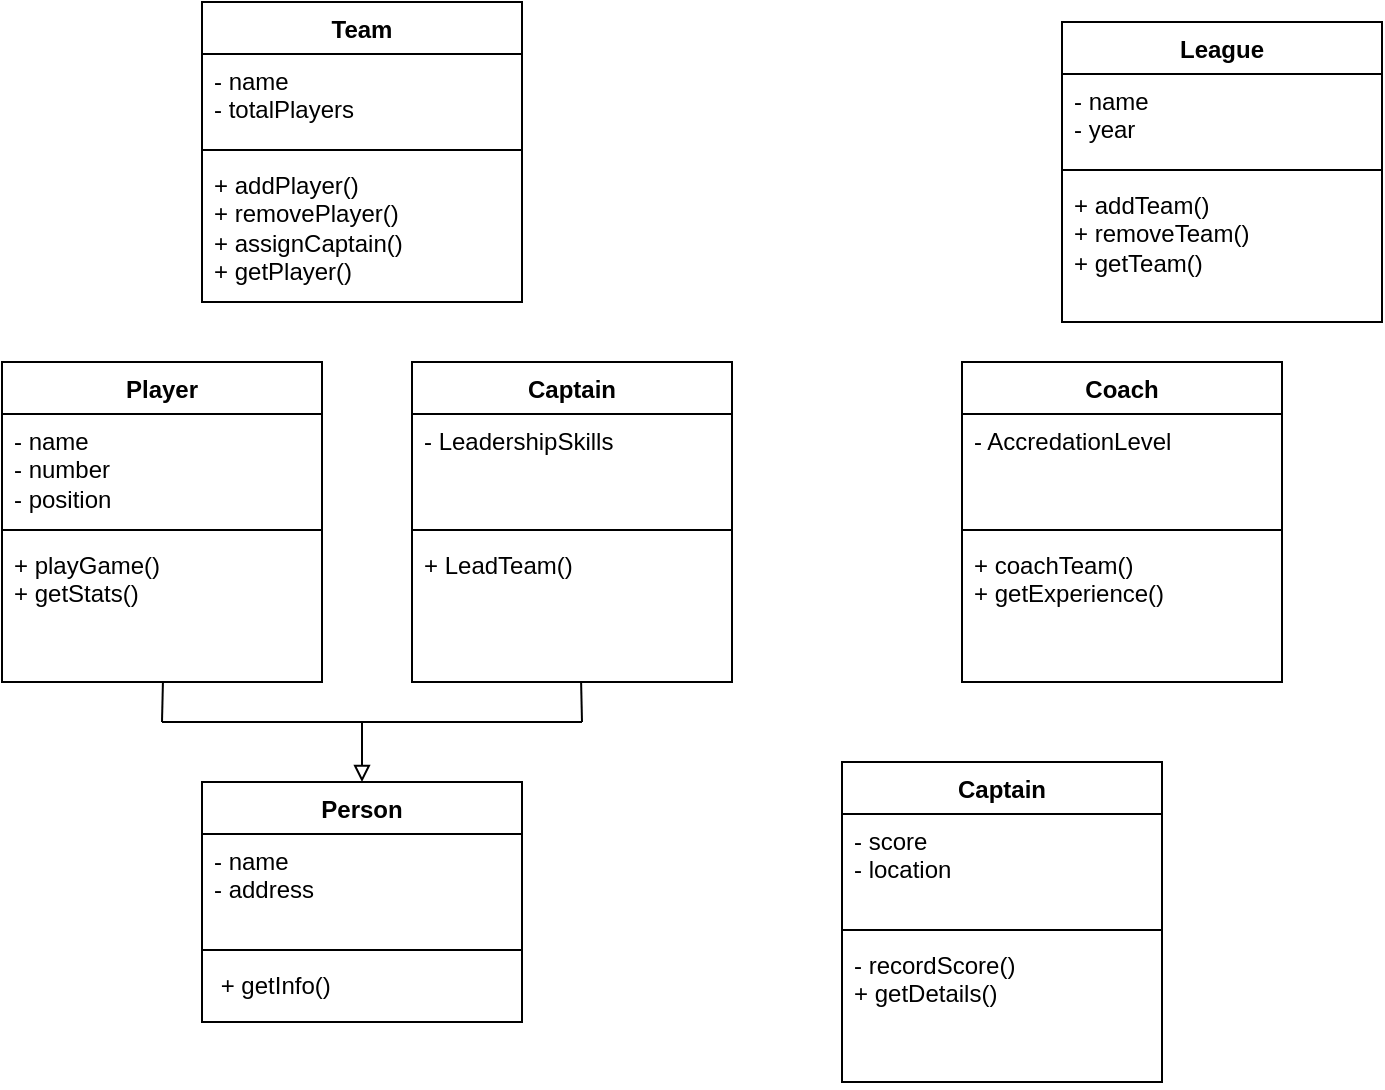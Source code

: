 <mxfile version="24.8.2">
  <diagram name="Page-1" id="QDxLwq1yBFSpbRsAs4Gd">
    <mxGraphModel dx="1050" dy="522" grid="1" gridSize="10" guides="1" tooltips="1" connect="1" arrows="1" fold="1" page="1" pageScale="1" pageWidth="850" pageHeight="1100" math="0" shadow="0">
      <root>
        <mxCell id="0" />
        <mxCell id="1" parent="0" />
        <mxCell id="M9Rn4H_33Kl85n16Buex-1" value="League" style="swimlane;fontStyle=1;align=center;verticalAlign=top;childLayout=stackLayout;horizontal=1;startSize=26;horizontalStack=0;resizeParent=1;resizeParentMax=0;resizeLast=0;collapsible=1;marginBottom=0;whiteSpace=wrap;html=1;" parent="1" vertex="1">
          <mxGeometry x="670" y="110" width="160" height="150" as="geometry" />
        </mxCell>
        <mxCell id="M9Rn4H_33Kl85n16Buex-2" value="- name&lt;div&gt;- year&lt;/div&gt;" style="text;strokeColor=none;fillColor=none;align=left;verticalAlign=top;spacingLeft=4;spacingRight=4;overflow=hidden;rotatable=0;points=[[0,0.5],[1,0.5]];portConstraint=eastwest;whiteSpace=wrap;html=1;" parent="M9Rn4H_33Kl85n16Buex-1" vertex="1">
          <mxGeometry y="26" width="160" height="44" as="geometry" />
        </mxCell>
        <mxCell id="M9Rn4H_33Kl85n16Buex-3" value="" style="line;strokeWidth=1;fillColor=none;align=left;verticalAlign=middle;spacingTop=-1;spacingLeft=3;spacingRight=3;rotatable=0;labelPosition=right;points=[];portConstraint=eastwest;strokeColor=inherit;" parent="M9Rn4H_33Kl85n16Buex-1" vertex="1">
          <mxGeometry y="70" width="160" height="8" as="geometry" />
        </mxCell>
        <mxCell id="M9Rn4H_33Kl85n16Buex-4" value="+ addTeam()&lt;div&gt;+ removeTeam()&lt;/div&gt;&lt;div&gt;+ getTeam()&lt;/div&gt;" style="text;strokeColor=none;fillColor=none;align=left;verticalAlign=top;spacingLeft=4;spacingRight=4;overflow=hidden;rotatable=0;points=[[0,0.5],[1,0.5]];portConstraint=eastwest;whiteSpace=wrap;html=1;" parent="M9Rn4H_33Kl85n16Buex-1" vertex="1">
          <mxGeometry y="78" width="160" height="72" as="geometry" />
        </mxCell>
        <mxCell id="M9Rn4H_33Kl85n16Buex-5" value="Team" style="swimlane;fontStyle=1;align=center;verticalAlign=top;childLayout=stackLayout;horizontal=1;startSize=26;horizontalStack=0;resizeParent=1;resizeParentMax=0;resizeLast=0;collapsible=1;marginBottom=0;whiteSpace=wrap;html=1;" parent="1" vertex="1">
          <mxGeometry x="240" y="100" width="160" height="150" as="geometry" />
        </mxCell>
        <mxCell id="M9Rn4H_33Kl85n16Buex-6" value="- name&lt;div&gt;- totalPlayers&lt;/div&gt;" style="text;strokeColor=none;fillColor=none;align=left;verticalAlign=top;spacingLeft=4;spacingRight=4;overflow=hidden;rotatable=0;points=[[0,0.5],[1,0.5]];portConstraint=eastwest;whiteSpace=wrap;html=1;" parent="M9Rn4H_33Kl85n16Buex-5" vertex="1">
          <mxGeometry y="26" width="160" height="44" as="geometry" />
        </mxCell>
        <mxCell id="M9Rn4H_33Kl85n16Buex-7" value="" style="line;strokeWidth=1;fillColor=none;align=left;verticalAlign=middle;spacingTop=-1;spacingLeft=3;spacingRight=3;rotatable=0;labelPosition=right;points=[];portConstraint=eastwest;strokeColor=inherit;" parent="M9Rn4H_33Kl85n16Buex-5" vertex="1">
          <mxGeometry y="70" width="160" height="8" as="geometry" />
        </mxCell>
        <mxCell id="M9Rn4H_33Kl85n16Buex-8" value="+ addPlayer()&lt;div&gt;+ removePlayer()&lt;/div&gt;&lt;div&gt;+ assignCaptain()&lt;/div&gt;&lt;div&gt;+ getPlayer()&lt;/div&gt;" style="text;strokeColor=none;fillColor=none;align=left;verticalAlign=top;spacingLeft=4;spacingRight=4;overflow=hidden;rotatable=0;points=[[0,0.5],[1,0.5]];portConstraint=eastwest;whiteSpace=wrap;html=1;" parent="M9Rn4H_33Kl85n16Buex-5" vertex="1">
          <mxGeometry y="78" width="160" height="72" as="geometry" />
        </mxCell>
        <mxCell id="M9Rn4H_33Kl85n16Buex-9" value="Player" style="swimlane;fontStyle=1;align=center;verticalAlign=top;childLayout=stackLayout;horizontal=1;startSize=26;horizontalStack=0;resizeParent=1;resizeParentMax=0;resizeLast=0;collapsible=1;marginBottom=0;whiteSpace=wrap;html=1;" parent="1" vertex="1">
          <mxGeometry x="140" y="280" width="160" height="160" as="geometry" />
        </mxCell>
        <mxCell id="M9Rn4H_33Kl85n16Buex-10" value="- name&lt;div&gt;- number&lt;/div&gt;&lt;div&gt;- position&lt;/div&gt;" style="text;strokeColor=none;fillColor=none;align=left;verticalAlign=top;spacingLeft=4;spacingRight=4;overflow=hidden;rotatable=0;points=[[0,0.5],[1,0.5]];portConstraint=eastwest;whiteSpace=wrap;html=1;" parent="M9Rn4H_33Kl85n16Buex-9" vertex="1">
          <mxGeometry y="26" width="160" height="54" as="geometry" />
        </mxCell>
        <mxCell id="M9Rn4H_33Kl85n16Buex-11" value="" style="line;strokeWidth=1;fillColor=none;align=left;verticalAlign=middle;spacingTop=-1;spacingLeft=3;spacingRight=3;rotatable=0;labelPosition=right;points=[];portConstraint=eastwest;strokeColor=inherit;" parent="M9Rn4H_33Kl85n16Buex-9" vertex="1">
          <mxGeometry y="80" width="160" height="8" as="geometry" />
        </mxCell>
        <mxCell id="M9Rn4H_33Kl85n16Buex-12" value="+ playGame()&lt;div&gt;+ getStats()&lt;/div&gt;&lt;div&gt;&lt;br&gt;&lt;/div&gt;" style="text;strokeColor=none;fillColor=none;align=left;verticalAlign=top;spacingLeft=4;spacingRight=4;overflow=hidden;rotatable=0;points=[[0,0.5],[1,0.5]];portConstraint=eastwest;whiteSpace=wrap;html=1;" parent="M9Rn4H_33Kl85n16Buex-9" vertex="1">
          <mxGeometry y="88" width="160" height="72" as="geometry" />
        </mxCell>
        <mxCell id="-NlFIe7lOsiS3EsBxIR--13" value="" style="endArrow=block;html=1;rounded=0;entryX=0.5;entryY=0;entryDx=0;entryDy=0;endFill=0;" edge="1" parent="M9Rn4H_33Kl85n16Buex-9" target="-NlFIe7lOsiS3EsBxIR--5">
          <mxGeometry width="50" height="50" relative="1" as="geometry">
            <mxPoint x="180" y="180" as="sourcePoint" />
            <mxPoint x="190" y="150" as="targetPoint" />
          </mxGeometry>
        </mxCell>
        <mxCell id="M9Rn4H_33Kl85n16Buex-13" value="Captain" style="swimlane;fontStyle=1;align=center;verticalAlign=top;childLayout=stackLayout;horizontal=1;startSize=26;horizontalStack=0;resizeParent=1;resizeParentMax=0;resizeLast=0;collapsible=1;marginBottom=0;whiteSpace=wrap;html=1;" parent="1" vertex="1">
          <mxGeometry x="345" y="280" width="160" height="160" as="geometry" />
        </mxCell>
        <mxCell id="M9Rn4H_33Kl85n16Buex-14" value="- LeadershipSkills&lt;div&gt;&lt;br&gt;&lt;/div&gt;" style="text;strokeColor=none;fillColor=none;align=left;verticalAlign=top;spacingLeft=4;spacingRight=4;overflow=hidden;rotatable=0;points=[[0,0.5],[1,0.5]];portConstraint=eastwest;whiteSpace=wrap;html=1;" parent="M9Rn4H_33Kl85n16Buex-13" vertex="1">
          <mxGeometry y="26" width="160" height="54" as="geometry" />
        </mxCell>
        <mxCell id="M9Rn4H_33Kl85n16Buex-15" value="" style="line;strokeWidth=1;fillColor=none;align=left;verticalAlign=middle;spacingTop=-1;spacingLeft=3;spacingRight=3;rotatable=0;labelPosition=right;points=[];portConstraint=eastwest;strokeColor=inherit;" parent="M9Rn4H_33Kl85n16Buex-13" vertex="1">
          <mxGeometry y="80" width="160" height="8" as="geometry" />
        </mxCell>
        <mxCell id="M9Rn4H_33Kl85n16Buex-16" value="&lt;div&gt;+ LeadTeam()&lt;/div&gt;" style="text;strokeColor=none;fillColor=none;align=left;verticalAlign=top;spacingLeft=4;spacingRight=4;overflow=hidden;rotatable=0;points=[[0,0.5],[1,0.5]];portConstraint=eastwest;whiteSpace=wrap;html=1;" parent="M9Rn4H_33Kl85n16Buex-13" vertex="1">
          <mxGeometry y="88" width="160" height="72" as="geometry" />
        </mxCell>
        <mxCell id="M9Rn4H_33Kl85n16Buex-17" value="Coach" style="swimlane;fontStyle=1;align=center;verticalAlign=top;childLayout=stackLayout;horizontal=1;startSize=26;horizontalStack=0;resizeParent=1;resizeParentMax=0;resizeLast=0;collapsible=1;marginBottom=0;whiteSpace=wrap;html=1;" parent="1" vertex="1">
          <mxGeometry x="620" y="280" width="160" height="160" as="geometry" />
        </mxCell>
        <mxCell id="M9Rn4H_33Kl85n16Buex-18" value="&lt;div&gt;- AccredationLevel&lt;/div&gt;" style="text;strokeColor=none;fillColor=none;align=left;verticalAlign=top;spacingLeft=4;spacingRight=4;overflow=hidden;rotatable=0;points=[[0,0.5],[1,0.5]];portConstraint=eastwest;whiteSpace=wrap;html=1;" parent="M9Rn4H_33Kl85n16Buex-17" vertex="1">
          <mxGeometry y="26" width="160" height="54" as="geometry" />
        </mxCell>
        <mxCell id="M9Rn4H_33Kl85n16Buex-19" value="" style="line;strokeWidth=1;fillColor=none;align=left;verticalAlign=middle;spacingTop=-1;spacingLeft=3;spacingRight=3;rotatable=0;labelPosition=right;points=[];portConstraint=eastwest;strokeColor=inherit;" parent="M9Rn4H_33Kl85n16Buex-17" vertex="1">
          <mxGeometry y="80" width="160" height="8" as="geometry" />
        </mxCell>
        <mxCell id="M9Rn4H_33Kl85n16Buex-20" value="&lt;div&gt;+ coachTeam()&lt;/div&gt;&lt;div&gt;+ getExperience()&lt;/div&gt;" style="text;strokeColor=none;fillColor=none;align=left;verticalAlign=top;spacingLeft=4;spacingRight=4;overflow=hidden;rotatable=0;points=[[0,0.5],[1,0.5]];portConstraint=eastwest;whiteSpace=wrap;html=1;" parent="M9Rn4H_33Kl85n16Buex-17" vertex="1">
          <mxGeometry y="88" width="160" height="72" as="geometry" />
        </mxCell>
        <mxCell id="-NlFIe7lOsiS3EsBxIR--5" value="Person" style="swimlane;fontStyle=1;align=center;verticalAlign=top;childLayout=stackLayout;horizontal=1;startSize=26;horizontalStack=0;resizeParent=1;resizeParentMax=0;resizeLast=0;collapsible=1;marginBottom=0;whiteSpace=wrap;html=1;" vertex="1" parent="1">
          <mxGeometry x="240" y="490" width="160" height="120" as="geometry" />
        </mxCell>
        <mxCell id="-NlFIe7lOsiS3EsBxIR--6" value="- name&lt;div&gt;- address&lt;/div&gt;" style="text;strokeColor=none;fillColor=none;align=left;verticalAlign=top;spacingLeft=4;spacingRight=4;overflow=hidden;rotatable=0;points=[[0,0.5],[1,0.5]];portConstraint=eastwest;whiteSpace=wrap;html=1;" vertex="1" parent="-NlFIe7lOsiS3EsBxIR--5">
          <mxGeometry y="26" width="160" height="54" as="geometry" />
        </mxCell>
        <mxCell id="-NlFIe7lOsiS3EsBxIR--7" value="" style="line;strokeWidth=1;fillColor=none;align=left;verticalAlign=middle;spacingTop=-1;spacingLeft=3;spacingRight=3;rotatable=0;labelPosition=right;points=[];portConstraint=eastwest;strokeColor=inherit;" vertex="1" parent="-NlFIe7lOsiS3EsBxIR--5">
          <mxGeometry y="80" width="160" height="8" as="geometry" />
        </mxCell>
        <mxCell id="-NlFIe7lOsiS3EsBxIR--8" value="&lt;div&gt;&amp;nbsp;+ getInfo()&lt;/div&gt;" style="text;strokeColor=none;fillColor=none;align=left;verticalAlign=top;spacingLeft=4;spacingRight=4;overflow=hidden;rotatable=0;points=[[0,0.5],[1,0.5]];portConstraint=eastwest;whiteSpace=wrap;html=1;" vertex="1" parent="-NlFIe7lOsiS3EsBxIR--5">
          <mxGeometry y="88" width="160" height="32" as="geometry" />
        </mxCell>
        <mxCell id="-NlFIe7lOsiS3EsBxIR--9" value="Captain" style="swimlane;fontStyle=1;align=center;verticalAlign=top;childLayout=stackLayout;horizontal=1;startSize=26;horizontalStack=0;resizeParent=1;resizeParentMax=0;resizeLast=0;collapsible=1;marginBottom=0;whiteSpace=wrap;html=1;" vertex="1" parent="1">
          <mxGeometry x="560" y="480" width="160" height="160" as="geometry" />
        </mxCell>
        <mxCell id="-NlFIe7lOsiS3EsBxIR--10" value="&lt;div&gt;- score&lt;/div&gt;&lt;div&gt;- location&lt;/div&gt;" style="text;strokeColor=none;fillColor=none;align=left;verticalAlign=top;spacingLeft=4;spacingRight=4;overflow=hidden;rotatable=0;points=[[0,0.5],[1,0.5]];portConstraint=eastwest;whiteSpace=wrap;html=1;" vertex="1" parent="-NlFIe7lOsiS3EsBxIR--9">
          <mxGeometry y="26" width="160" height="54" as="geometry" />
        </mxCell>
        <mxCell id="-NlFIe7lOsiS3EsBxIR--11" value="" style="line;strokeWidth=1;fillColor=none;align=left;verticalAlign=middle;spacingTop=-1;spacingLeft=3;spacingRight=3;rotatable=0;labelPosition=right;points=[];portConstraint=eastwest;strokeColor=inherit;" vertex="1" parent="-NlFIe7lOsiS3EsBxIR--9">
          <mxGeometry y="80" width="160" height="8" as="geometry" />
        </mxCell>
        <mxCell id="-NlFIe7lOsiS3EsBxIR--12" value="&lt;div&gt;- recordScore()&lt;/div&gt;&lt;div&gt;+ getDetails()&lt;/div&gt;" style="text;strokeColor=none;fillColor=none;align=left;verticalAlign=top;spacingLeft=4;spacingRight=4;overflow=hidden;rotatable=0;points=[[0,0.5],[1,0.5]];portConstraint=eastwest;whiteSpace=wrap;html=1;" vertex="1" parent="-NlFIe7lOsiS3EsBxIR--9">
          <mxGeometry y="88" width="160" height="72" as="geometry" />
        </mxCell>
        <mxCell id="-NlFIe7lOsiS3EsBxIR--14" value="" style="endArrow=none;html=1;rounded=0;" edge="1" parent="1">
          <mxGeometry width="50" height="50" relative="1" as="geometry">
            <mxPoint x="220" y="460" as="sourcePoint" />
            <mxPoint x="430" y="460" as="targetPoint" />
          </mxGeometry>
        </mxCell>
        <mxCell id="-NlFIe7lOsiS3EsBxIR--15" value="" style="endArrow=none;html=1;rounded=0;entryX=0.503;entryY=0.994;entryDx=0;entryDy=0;entryPerimeter=0;" edge="1" parent="1" target="M9Rn4H_33Kl85n16Buex-12">
          <mxGeometry width="50" height="50" relative="1" as="geometry">
            <mxPoint x="220" y="460" as="sourcePoint" />
            <mxPoint x="190" y="470" as="targetPoint" />
          </mxGeometry>
        </mxCell>
        <mxCell id="-NlFIe7lOsiS3EsBxIR--16" value="" style="endArrow=none;html=1;rounded=0;entryX=0.566;entryY=1.006;entryDx=0;entryDy=0;entryPerimeter=0;" edge="1" parent="1">
          <mxGeometry width="50" height="50" relative="1" as="geometry">
            <mxPoint x="430" y="460" as="sourcePoint" />
            <mxPoint x="429.56" y="440.432" as="targetPoint" />
          </mxGeometry>
        </mxCell>
      </root>
    </mxGraphModel>
  </diagram>
</mxfile>
